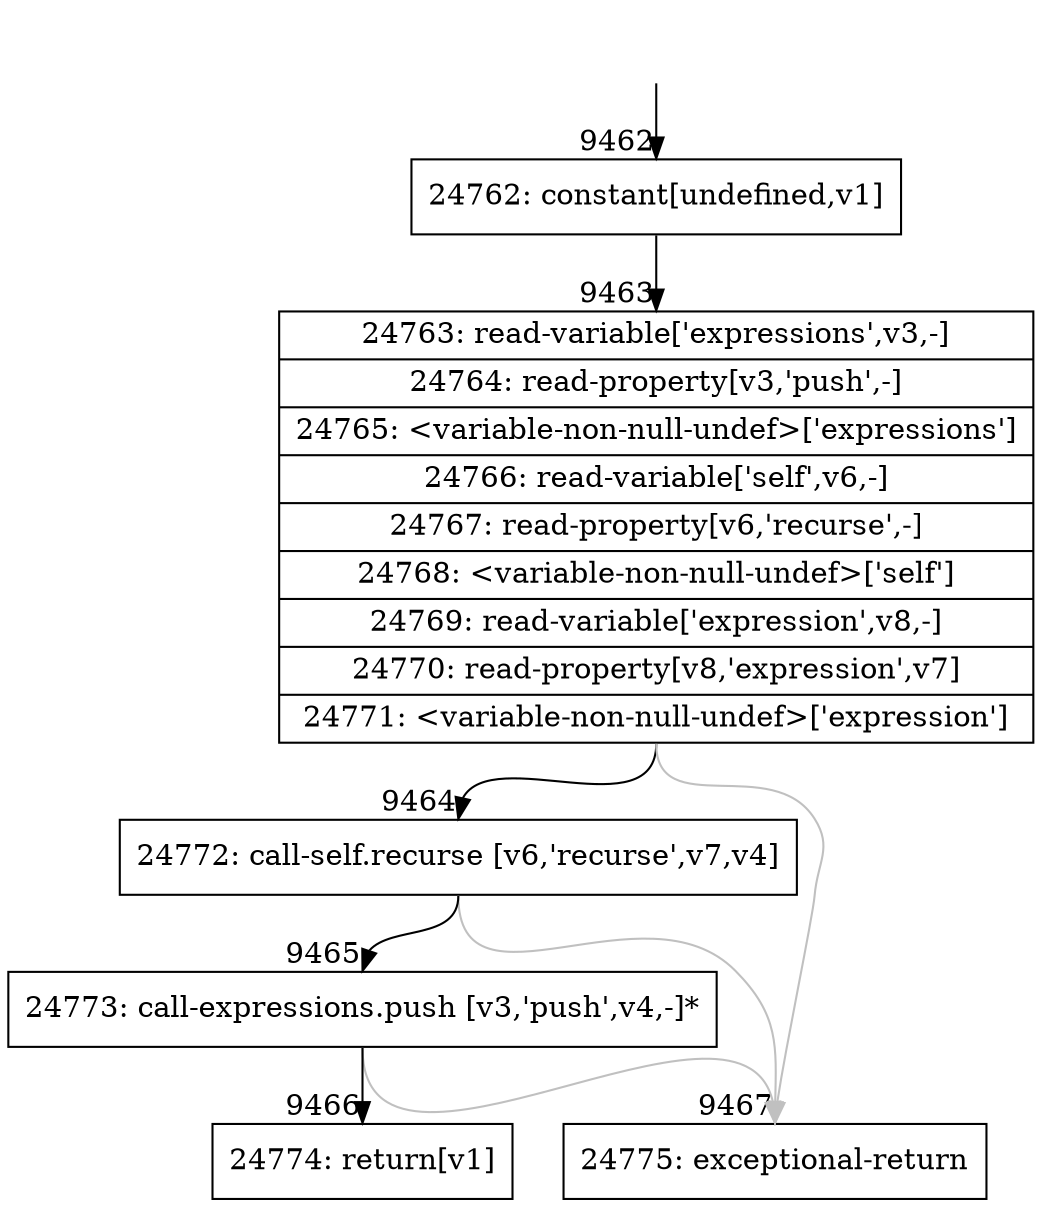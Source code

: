 digraph {
rankdir="TD"
BB_entry699[shape=none,label=""];
BB_entry699 -> BB9462 [tailport=s, headport=n, headlabel="    9462"]
BB9462 [shape=record label="{24762: constant[undefined,v1]}" ] 
BB9462 -> BB9463 [tailport=s, headport=n, headlabel="      9463"]
BB9463 [shape=record label="{24763: read-variable['expressions',v3,-]|24764: read-property[v3,'push',-]|24765: \<variable-non-null-undef\>['expressions']|24766: read-variable['self',v6,-]|24767: read-property[v6,'recurse',-]|24768: \<variable-non-null-undef\>['self']|24769: read-variable['expression',v8,-]|24770: read-property[v8,'expression',v7]|24771: \<variable-non-null-undef\>['expression']}" ] 
BB9463 -> BB9464 [tailport=s, headport=n, headlabel="      9464"]
BB9463 -> BB9467 [tailport=s, headport=n, color=gray, headlabel="      9467"]
BB9464 [shape=record label="{24772: call-self.recurse [v6,'recurse',v7,v4]}" ] 
BB9464 -> BB9465 [tailport=s, headport=n, headlabel="      9465"]
BB9464 -> BB9467 [tailport=s, headport=n, color=gray]
BB9465 [shape=record label="{24773: call-expressions.push [v3,'push',v4,-]*}" ] 
BB9465 -> BB9466 [tailport=s, headport=n, headlabel="      9466"]
BB9465 -> BB9467 [tailport=s, headport=n, color=gray]
BB9466 [shape=record label="{24774: return[v1]}" ] 
BB9467 [shape=record label="{24775: exceptional-return}" ] 
//#$~ 13597
}
